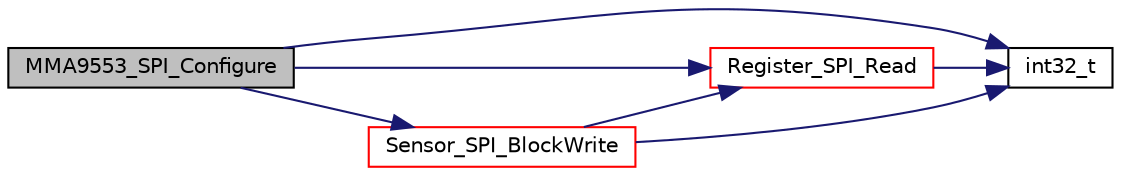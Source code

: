 digraph "MMA9553_SPI_Configure"
{
  edge [fontname="Helvetica",fontsize="10",labelfontname="Helvetica",labelfontsize="10"];
  node [fontname="Helvetica",fontsize="10",shape=record];
  rankdir="LR";
  Node55 [label="MMA9553_SPI_Configure",height=0.2,width=0.4,color="black", fillcolor="grey75", style="filled", fontcolor="black"];
  Node55 -> Node56 [color="midnightblue",fontsize="10",style="solid",fontname="Helvetica"];
  Node56 [label="int32_t",height=0.2,width=0.4,color="black", fillcolor="white", style="filled",URL="$data__format__service_8h.html#a5d7069350a7d7e65686c77a8038f462f",tooltip="The interface function to append the data on the formated stream. "];
  Node55 -> Node57 [color="midnightblue",fontsize="10",style="solid",fontname="Helvetica"];
  Node57 [label="Register_SPI_Read",height=0.2,width=0.4,color="red", fillcolor="white", style="filled",URL="$register__io__spi_8c.html#a76a3aee498397854509b81ae2da2f85e",tooltip="The interface function to read a sensor register. "];
  Node57 -> Node56 [color="midnightblue",fontsize="10",style="solid",fontname="Helvetica"];
  Node55 -> Node59 [color="midnightblue",fontsize="10",style="solid",fontname="Helvetica"];
  Node59 [label="Sensor_SPI_BlockWrite",height=0.2,width=0.4,color="red", fillcolor="white", style="filled",URL="$sensor__io__spi_8c.html#a6891c5409037ff96ef29750f131f4c00",tooltip="Write commands to a sensor. "];
  Node59 -> Node56 [color="midnightblue",fontsize="10",style="solid",fontname="Helvetica"];
  Node59 -> Node57 [color="midnightblue",fontsize="10",style="solid",fontname="Helvetica"];
}
